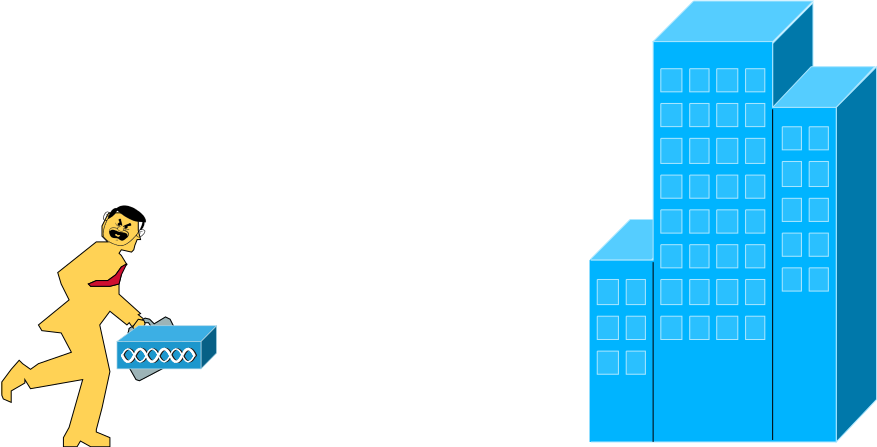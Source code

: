 <?xml version="1.0" encoding="UTF-8"?>
<dia:diagram xmlns:dia="http://www.lysator.liu.se/~alla/dia/">
  <dia:layer name="Background" visible="true" connectable="true" active="true">
    <dia:object type="Cisco - Running man" version="1" id="O0">
      <dia:attribute name="obj_pos">
        <dia:point val="6.421,12.263"/>
      </dia:attribute>
      <dia:attribute name="obj_bb">
        <dia:rectangle val="6.42,12.262;15.726,23.986"/>
      </dia:attribute>
      <dia:attribute name="meta">
        <dia:composite type="dict"/>
      </dia:attribute>
      <dia:attribute name="elem_corner">
        <dia:point val="6.421,12.263"/>
      </dia:attribute>
      <dia:attribute name="elem_width">
        <dia:real val="9.304"/>
      </dia:attribute>
      <dia:attribute name="elem_height">
        <dia:real val="11.723"/>
      </dia:attribute>
      <dia:attribute name="line_width">
        <dia:real val="0.1"/>
      </dia:attribute>
      <dia:attribute name="line_colour">
        <dia:color val="#000000ff"/>
      </dia:attribute>
      <dia:attribute name="fill_colour">
        <dia:color val="#ffffffff"/>
      </dia:attribute>
      <dia:attribute name="show_background">
        <dia:boolean val="true"/>
      </dia:attribute>
      <dia:attribute name="line_style">
        <dia:enum val="0"/>
        <dia:real val="1"/>
      </dia:attribute>
      <dia:attribute name="flip_horizontal">
        <dia:boolean val="false"/>
      </dia:attribute>
      <dia:attribute name="flip_vertical">
        <dia:boolean val="false"/>
      </dia:attribute>
      <dia:attribute name="subscale">
        <dia:real val="1"/>
      </dia:attribute>
    </dia:object>
    <dia:object type="Cisco - AccessPoint" version="1" id="O1">
      <dia:attribute name="obj_pos">
        <dia:point val="12.195,17.918"/>
      </dia:attribute>
      <dia:attribute name="obj_bb">
        <dia:rectangle val="12.194,17.917;17.216,20.111"/>
      </dia:attribute>
      <dia:attribute name="meta">
        <dia:composite type="dict"/>
      </dia:attribute>
      <dia:attribute name="elem_corner">
        <dia:point val="12.195,17.918"/>
      </dia:attribute>
      <dia:attribute name="elem_width">
        <dia:real val="5.02"/>
      </dia:attribute>
      <dia:attribute name="elem_height">
        <dia:real val="2.192"/>
      </dia:attribute>
      <dia:attribute name="line_width">
        <dia:real val="0.1"/>
      </dia:attribute>
      <dia:attribute name="line_colour">
        <dia:color val="#000000ff"/>
      </dia:attribute>
      <dia:attribute name="fill_colour">
        <dia:color val="#ffffffff"/>
      </dia:attribute>
      <dia:attribute name="show_background">
        <dia:boolean val="true"/>
      </dia:attribute>
      <dia:attribute name="line_style">
        <dia:enum val="0"/>
        <dia:real val="1"/>
      </dia:attribute>
      <dia:attribute name="flip_horizontal">
        <dia:boolean val="false"/>
      </dia:attribute>
      <dia:attribute name="flip_vertical">
        <dia:boolean val="false"/>
      </dia:attribute>
      <dia:attribute name="subscale">
        <dia:real val="1"/>
      </dia:attribute>
    </dia:object>
    <dia:object type="Standard - Image" version="0" id="O2">
      <dia:attribute name="obj_pos">
        <dia:point val="11.305,11.868"/>
      </dia:attribute>
      <dia:attribute name="obj_bb">
        <dia:rectangle val="10.921,11.395;14.169,14.54"/>
      </dia:attribute>
      <dia:attribute name="elem_corner">
        <dia:point val="11.305,11.868"/>
      </dia:attribute>
      <dia:attribute name="elem_width">
        <dia:real val="2.48"/>
      </dia:attribute>
      <dia:attribute name="elem_height">
        <dia:real val="2.2"/>
      </dia:attribute>
      <dia:attribute name="draw_border">
        <dia:boolean val="false"/>
      </dia:attribute>
      <dia:attribute name="keep_aspect">
        <dia:boolean val="false"/>
      </dia:attribute>
      <dia:attribute name="angle">
        <dia:real val="30"/>
      </dia:attribute>
      <dia:attribute name="file">
        <dia:string>#/tmp/sabotage.png#</dia:string>
      </dia:attribute>
      <dia:attribute name="inline_data">
        <dia:boolean val="true"/>
      </dia:attribute>
      <dia:attribute name="pixbuf">
        <dia:composite type="pixbuf">
          <dia:attribute name="data">
            <dia:data>iVBORw0KGgoAAAANSUhEUgAAAKIAAAClCAYAAADf9yajAAAABHNCSVQICAgIfAhkiAAAIABJREFU
eJztnXdUFNf3wC9SlioBCwIrRVDQVbEhdmkqRuyMDaPGQoxGIrYYNbKJ3/w0alATY9eIJeiABbvS
NQKKlGBWQEWRBYRgpTeZ3x/M4ApbZnZndheYzzn3HN2dee/ue5eZeW9uAWBhYWFhYWFhYWFhYWFh
YRGPhqoVUDUois549OgRDwCwoqKizlFRUR6PHz/uAQAY2TYcHByyhg0blmhtbZ0D+JhOmzbtXN++
fR8yo3Xro00Y4uvXrz+Ljo72zMjI4D18+NApLy+va0JCwiBl9d+1a9eCIUOGJOrp6VV5e3uHAwAM
GzbsLpfLzVeWDupOqzTEvLw8y1u3bo29fv36hKioqDFv3rxpr2qdJNGnTx+Bo6NjpouLS6KVldUL
Ly+vG+3bty9VtV4sCnDhwoXJzs7OD6DhttpixcvL6xafz//x8ePH3ekfJRZGePr0qd3atWt3WFpa
FoAaGBHdYmlpmT9jxozQM2fOzHz79u1ntA4ei+I8ffrUztvb+wqogbEoU9zc3OJ+/vnnjfSMIovc
5OTkWK1Zs2aHrq5uDaiBYahKOBxOzdy5c0+hKIqUlpYa0jC0LGRZv379VlADI1A30dTUxKZOnXrx
2LFjCxUaYBbppKen9+nUqdN/oAaT3hLk4MGDS+QdaxYxlJWV6W/evPlHTU1NlU9uS5NevXpl7N27
d3lVVRVHvtFnaWTo0KHxoAaT2pKFx+M9io2NHUl99FlAKBRyeTyeANRgIluLfP7559eFQiGX4lS0
XR48eDDQyMioFNRg8lqbaGtrf+Dz+ZsLCgq6UJqUtkZtba2Wg4NDFqjBpLVm4fF4D3Nzc7uSn5k2
BHs7Vq5wOJzqvXv3LiM7P20GJyenf0ANJqitybZt274jNUFtgbVr1+4ANZiUtip8Pj+wpKTEiMRU
tV5+/fXXVaAGk9HWxdXVNfbdu3fGMiesFaPySWClQaysrHJev35tKmvCWh2bNm36H6jBBLDyUXx8
fM5Jn7VWRkVFhR6owcCz0lxOnz49W9rctSrGjh0bAWow6Kw0Fy6XKywuLu4obf5aBbdu3fIENRhw
ViRL7969/5U8g60EHx+f86AGg82KdEFR1EfiJLZ0srOzbUENBpkV2fL5559flzSPLZ4VK1b8Dmow
yKyQltbHf//91wlUP7CsUJCbN2+OET+bLZh9+/YtBTUYXFbIS+/evdPEz2YLBUVRH1NT03egBoPL
inSxt7fP2bp163c1NTXaeXl5rcN38fLly5+z7l0tS/h8/mYJ09kyCQsLmwZqMLCsUBMOh1MjdkJb
IvhrIpUPKivyyaZNm7aImdaWRWJiojOowWCy8qloaGjUT5069UJkZKQ7QENeR2nHP3nypJu4+W0x
8Hi8R6AGA8/KR3F3d48qLCw0E50nPp8fKO2c9evXb4OWSmho6HRQg4FnBTBNTc0PK1eu3BUdHT1a
3Fylp6f3kna+mZlZsbjzWgqUB8zY2LjMysqqVaaVU5Vs3rz5RxJzBQYGBlJDd1tkTEt4ePhEkH/w
oLi42ARFUcTPz+/QsGHDEhVoq00Kl8vNW7du3fbMzMwe5GYMYPny5Xulteng4PCYbFtqA4IgcnvV
3LlzZ7i4NhMSEgYHBwd/gSBIqLu7e4y87bdm8fHxCbty5crnUidHAlevXh0vq/34+HgXedpWGVpa
Wh9AzsFEURQh28/Zs2cRPp8fyOVy2/Tt3NfX93R9fT0dedCl9rN7925/GvpQDvfu3RsECgzq4cOH
F8vbd3h4+EQURX0WL158BEGQ0A4dOrxVRBd1FQ6HUzt58uTw4ODgL7KysuzlHa+mzJo166y0fidM
mHCNrr4Yh8/n80GBQf7222/30K3T8ePH5/P5/MB58+YF6+jo1CminyplxowZ6LVr17zoHh+CvXv3
LpfWv66ubiVTfRPQVt5i1qxZ6JkzZ0jfXpuCIMh5fOuHMSorK3VjYmJcy8rKjKqqqjhRUVFjKioq
9CsrK3Wjo6PdKyoq9JnsXxYdOnR45ebmFmtubv5y5MiRtx0cHDKdnJyU5bJfD1LsoaCgwNzCwqKQ
qc7prLOCKXIygiDnQkND1cI1PTU1te+TJ08ciP+XlpYapaWl9S8sLDRveiyGYRrv37//rLy83KC6
uppTWlpqaGJi8s7ExOStkZFRSdPjORxONY/He2hnZ5cNAGBiYvLGw8Mjul27dgqNn6KMGDHizt9/
/z1C0vcoiiIzZswIY6p/LaYabsn0798/HQDSVa2HMunevftTaYb48OHDvgDAmCG2o6ORFre8Z2mG
l5eX1AVJZmZmTyb7p8UQ8/LyrOhoh0V1KGNBIg1aDJGl5TNhwgSpEXsJCQlDmOxfbQzR0tIyT9U6
tGW0tLQ+mJqavpb0fV5eHqP5t2k3RA0N+RbidnZ2T2lWhYUi/v7+v0v5mtFVPa2GqKWlBe3aydek
mZlZEZ26sLQsaDVEbW1t+PDhA+jo6NDZLIuSmDt37klV9U2rIVZXVwMAAIZRv4oPHjz4Pp26sFDH
3t7+GUi+BTNaZJ5WQ2zXrh1oampCbW0taGtrU3petLGxeUGnLizyoaenJ3YbB6+FyBikDTE5Oblf
UlLSQAlf1wMA1NXVQX19PRgZGUFtbS3pKyPu/cGiBri7u8eK+3zkyJF3JZ3z4sULy4iICPf379/L
nRBeqiHeuHFjrKenZzQAYAMHDkx1dnZ+AACYvr5+ha+v72kURZGXL1+a4QH0ANBwWy4tLaWkhKOj
Y4Zc2rdQEhISBiMIggYFBQWoWpem6Ovri70iampq1hP/Tk1N7bt27drtPXv2fAwAmLW1dd6YMWOi
jI2NS3r16vVo8+bNP75588aEFoWSk5P7a2trS3Sd0tPTa3SCPXHixFxJx5GRptFlrZmMjAxHDodT
CfhvHzdu3E1V6yQKgiBhIGaODh8+vCgnJ8cav2LKnFPRi5PcvHv3zpjL5eZzOBxs0qRJl1EU9cnN
zbUEaHCAvXDhwuSlS5fub1q+Vl9fn7IRamtrVyussAyqq6t1tm/fvtbf3/93gUDA6DtTaQiFQq6F
hUUeNJ+0f9WlYON33323DcTMk5OTU7ro/7lcbsGGDRt+RlEUycnJsaqtrW0XFxc3YunSpfuIY9zc
3GIVUoaISx43btwtWccePXr0Sy6XKxSnPBmZNm3aeYWUlcHFixcn6evrl4v0Wa8qJw1pmXK5XG6u
Kv9ICPAssRLny8vL60ZMTMwoaW0cOnRoEXF8UFDQSrkUuX379nCiEbIDU1JSYgANCxbKhnjgwIGv
5FKUBC9fvuxibGzcLAPZ4MGDk5jqUxL4WEodC01NzdqsrKzuytZNFEmG2K1bt2exsbES3cSagiAI
CgDY9OnT5bvQ4DlPsIEDB6ZQOW/VqlU7QQ5DvH//vqSVuELk5+dbSMtCpuz80F999dVBSbqICh6p
qDLEGSKCIKHl5eWUvNePHTs2X6QN6hAPqzNmzECpnIenMpPn9swIO3bsWCOj3/rs7Gyl5HYRvcuQ
ESoRjXRz7ty5qaK67N+/X6471rNnz7oSbSQnJztRbsDMzOw/AMCOHz8+j8p5u3bt+hYoDDYAYJMm
TQqnrCBJEAQJldW/lZVVDtOLBLz877+ydBGVqKgoNyZ1kkZ6enrjI4S0MNL6+noNFEURFEURoVBo
KeEw4g9LrlgkDACwyMhIVyon1dXVaQCFwQYAjMlgqZ07d64mo4ONjc2z/Px8C6b08PT0jCSjBy71
cj/c00R5ebkuoY+44uLp6ek8BEFCDQ0NywEa8uvEx8cPFtdW3759HwI0bP3IowsGAJhQKJQ6OeHh
4ZOCgoIC8FJmAACgoaFBJcC+vlmjNOPo6EgqK5mBgUEpE3uZGzdupFJrsJ7KYoBhMADAYmJiRot+
KJLzst7b2/tKWlqa1Fsu8bi2ePHiI5R6f/36tVG7du0wfX39aqFQ2Cx38vXr172GDBlyH5oM4tCh
Q+MFAkHP4cOH/930O0mCr6oYJTMzs8eAAQMekNGnf//+yXQaI/6cR/ru8Oeff1J6FGIYDACw8+fP
TyE+WLRo0VEAwFxcXJLI7qYQhoivO8hTXFxsDB8H5xM8PDxiAQAzNTV9xefzAx89euSYn59vsW3b
trXEOfb29k+B5MDn5eVJeq6glezsbNsOHToUk9HJxcUlkY4+6+vrNczNzfPJ9GliYvJaja6EBMSz
HQLwMYuHq6trXE1NjTbZRkQMMZRS72VlZRxCCdErIv6XgS1ZsuQgvmf4Cf/++6+jmZlZIZAYeADA
Bg8efI+SYgry6tWrDhMmTLhCRjfKf71iWLly5S4yfXG53Fx1eaPSBMIQfQAA7O3tc0aPHn2HaiNy
G+K7d+8aS9feuHHjk0IvL1++lFqtUiAQOBgYGIi+wZAoe/fuXUZJMZrA+5W58f7FF1/I7SB6+fLl
CbLaBwBs/Pjx19XUCAFEDBF/u4bJoythiIsWLaL2jNhECcor2oULFx4B2ZPA+CJFGpWVlbo8Hu+h
BN0a5Y8//qD8x1JaWmoIJAy9BZSPEL0iiuodSOWRasmSJYcB5MwmhjtAUjZEFEV9xo4dewtkTIKq
tycAAPLz881Bhp4AgJ05c2YGlXbXrVu3XVabLi4uiWp8JSSoB9wQQ0JCZn799df7PTw8ogAAMzAw
KN+8eTO/srKSI6sRQ0PDKpDzogb4JjN29OjRL8meg7v5k3kwf0NZIeYg9TybkJBAykGisrJSF0i+
bx82bFgCrb+EfhoNUfTDoqKizngdZ2z48OESHWVFIH13beYYa2xs/B4AIDY21p2MxnPmzPnr/v37
znw+P1AoFHb98ccff5B07Lx5806QaZNpQkJCZpI91s3NLYbMq0D8ikEqNiI+Pn6I6NZIS8HMzOy/
5OTkfnw+P7CsrEzqu+eCgoLOxL8dHBwyKXdGrPjc3NxuyzoWd6fCjh8/Pp/4rLq6WhMkXAnU5ZbU
rVs30ttMAA2r24KCgmaZwAgoblxjAICpeRy32CsiFfCrIPF7mW2Az+fztbS0mpXLGjJkyD1oMvCU
l/AMERsbOxIoGg0AYH5+fofFtYe/WZLHBU6lizYZKGyIW7du/Q4a/uByyBzf7NZsa2ubTfw7KyvL
TtrJ69at25qUlOTc9HMbG5vnTT9buXLlr2QUYppLly5Nlee8Q4cOLd61a1ezhdYvv/zyHcgXaqmR
lpbWRx5dlIh8VzMASElJcQYAGDBggEK+n6LLd8rgL7kb//pdXV1jFVGGTj777LM3QOKK1bFjx3cg
/kr3CZ06dSoS+a5+586dq8aMGRNBpo/U1FSJ72pV7K2t0PwDAOjp6VUBAHbo0CG5c6MDvgGJzZ49
+4w854vuP5mYmLxRBxd4EUjdRvl8fuCTJ0/seTxeBvGZnp5euWhDuHd54zlEIUVRV3lp8uHDB7FR
lH/88cey9u3bvxUIBA7ivlcCGABgN2/e9JTn5Li4uEb/S0meOaTIyMjoDgCYoaFhhTznixriL7/8
slZuRShy48aNcSSMnpQhJiYmNg4giqLIokWLjjVtOzk5uZ+enl45h8Op+umnn34QOV5q3AdIeWYm
znV2dqblvTdVqqqqtAAfo2fPnlnL04arq+sdAMD69++fprBC+F4XhhcOpITogqe2tlZp6ZHxWNr6
AwcOLJF0zJw5c/4CGUbi4ODwhGyfpaWl+kKh8JMVNR7xKG3FnN2sIQBIS0tzMjAwqACA+gcPHvQn
qwOdZGRk2IECc4dfxTEAwLZs2bJRYYV+/vnnDQCAde7c+VV1dTWlrEoxMTHEyrS+rq5OU2FlKIDv
EWKS9jPJXK3w364Q06ZNuyCubVNT03fitrFE9VJ2PI0oV65c8YKP+lLmhx9+2AIAGJfLzadFoRcv
XjTGHIjuE5KhoqKCA/jlPTMzU+rKmwnwKyLWo0ePzLS0tL5Nvw8MDOSDBCPkcrkv5e1XIBD04vP5
PxF1jidNmnSpSftiQ1nx2zrxbKrS99CK7v8ZGhpWAgC2bNmyfbQphb/GoXSrEqEeALDQ0NBptClE
gaNHj36Jr5DrFy1adEQgEPQivisoKDAXXYSIysWLFycBAFy6dMk7ICBgFwCAr6/vX8uXL/9DVp+P
Hz/uRqRoGTBgwD98Pp+/Z88e/+Dg4HknT56c2/RKGB8fP4TYc+Vyubk3b970oOv3y4sihrhnzx5/
4tyUlBTqAVOSSElJ6Uc07OnpGUP2PDyYhtgUZbSIjyy2bNmy0dra+gUAYOPGjYtAURQpKyszAAAI
CgoKGDFiRMK4ceMiVq9evTM7O9v29evXpkQkY3Bw8Hx7e/tsQ0PDMjK3S6FQaIGiKPLixQtr3HDr
AQDT0dHBEAQ598MPP2wJDAz8cc6cOSG2trZCgIYMCqdPn57F6CBQQNQQqcydQCDoZWxsXAYA2Nat
W9fTrti6det+gY+3DT6Zc0TjialGAzIFiqLTiZgaLS2tGj6fz79z506jZ3RhYaEZn88P7NKly1sA
wGJiYjzNzc1fAQAWHh4+gUwfxHO16DidOnXKF69l98mV193dPebUqVNzaPyJtPDXX3/NBBE98TdR
UiksLOyML7KwUaNG/c2YcqKJecLCwiT+laSlpfUl0pUQsmDBguOMKUaRqqoqHRRFfZYvX74Xr87e
7NY8ffr08Fu3bo3n8XjZ5ubmRVT2QPHQ0YdaWlpYfHx8syz8kvYN1QnCh1BU8Hw4Ynn27JnN4MGD
G+OCkpKSBjCmXFFRUWcrK6tcorOFCxceq6io0CW+r62tbYdv8zQqz+FwagDocb1niqqqKs758+en
HTt2bJFoSCmPx3sCQN0fUeT8h46Oji2v4DZ8vOjMnDnzrOhz9KRJky4/efLkk4WnGMdZ5hdaBQUF
5hMnTrxMdKqjo1MzcuTIuwMGDPhHVBljY+OS06dPz/ryyy+PAgA2efLkS4wrRyMHDx70A5Bv/5Qg
JSWlL0BDednS0lJDFEWnoyjq8/XXX+9HECQMQZDQMWPGRNrb2z/r0KHDa3Nz85cuLi73EAQ5iyAI
umPHjtUXLlyYTN+vIg9hiLhbH9fPz++TVCkdOnR46+3tfdXExKSE+MzIyKhC6av9oKCglV5eXjdE
lQNoiMEQdQpAUXQaAGB6enrNvHPUlcLCQrOOHTuWLFmy5JCiba1bt24ryNivJCPjx4+/sX///qWK
6kMWNze3OADAoqKiXInPHj165Dhnzpy/tLS0akV1s7Gxeb5q1aqdOTk5zQLxlUpWVpa9pEB8hf3R
VADxeCEQCBwVbau4uNgUaDBEQng8Xoa4PVG60dbWrgEpc1ZVVaV19+5dl/Lycj1Jx6gViYmJAwEf
xOfPn1urWh+SYI6OjtS9iSUwY8aMswCAbdiw4X8hISEzURSd8eDBg/54WEEznj9/bh0WFjZ97969
yxAECTUyMiqDJgaphO0w4l18q0It3haQAX8bROviSmQBJzcHDx5cQuSZIYSpgPza2lpNAKg3MjJ6
z0T70mB0O0FTU7MO/yejNTro4NmzZ90AAMQVB1clX3311eGMjAyHyZMnN2ZOc3V1vXPu3DnaY15C
QkJmA4AG/pzYevD3998NAJiVlZVQ1bqIIzIy0t3f3/93/K2R6O2PFqeDnj17Zjk4OGTR0RYAwE8/
/bQJoPGdeB5VZxRZ4Bvxar3lJhdNkneqBQUFBV1kxR8PHDgwLSsry16RfojfTvdjydq1axvfdB07
dmwBnW2vXr06CACwFStWSCsO2fJISEhwBnzQ0tPTe8k6nimqqqo4+/fvXzp06NBm8ddOTk4PEQQJ
CwkJmZmYmDh4ypQp4Vwut/jw4cNyu7jjmb0wHo/3b35+frOsaqLExcWNOHv2rI+fn99BBEFCEQRB
if1EPz+/gyiK+ogmwhQKhRbm5uYFAIDhbzRog/CcOXv2rMoy1jKJwhFhirB69epfoYnxGRsbv8VD
AZq5qBUVFXUmXlP27t07IzQ0lLTekZGRbrhXMsbj8R5KciwVCASOmzZt2mJkZNRYb0WWiK6WRe80
7969MyarHwlofTRRK4gYYmWmGiktLTXYuHHj/0TLWhgZGZUGBAQEkUkL/ObNGxM+n8/ncrmF0PA2
4RX+RuTC7t27V54+fXrOoUOHlmzZsuUHBEHCJk6ceIV4pQkAWEBAwK+vXr36pPJSfHy8y+rVq3c6
OzsnA0njayqbNm36H2HceH0a2m79mZmZ9kQ/8oYIqDVELmtlPQDfuXNneBPHi3pFJuvatWte8+fP
DwYZRjJ8+PB4cZ5GKIr62NjYyF2HpqkQnj0IgpwFAMzOzu6ZvL+tiZ4t7gUEJdasWbMDGp5nKJXL
kIc///xzAYisKtevX/9/UhKNy0VcXNxIIol5aGioj7j820lJSQP8/PwOGxkZVQBNBkiIrq5ujUAg
6Lls2bI/gEbDIUKADQwMyuhoT+1Q1l/asmXL9hP9jBw58ray05tcvXr18zVr1uy0sLAglZ1WEXFw
cMg5c+bMHOL/2dnZNorqL3LnYjyltErIzc21AHzAkpOT+zHRh6gLmrKD+f/8888F1tbWtN16yQqe
TBQDAIwOTx1PT88oAMDwK63SYTzU08rKqoD4d3Z2dncAUDzWVQShUMjt1q3bRgAABEHOUVnlyqKu
rk4zIyOjR3Z2tn1NTQ0HALDU1NQBT58+7ZGdnd0jJSWl75dfks7eRytxcXGN2dpqa2tJ57WW0t4I
AIDRo0fH7ttHX9wTWZQSc+zr6/vX6dOn50RFRY0BAFqTMe3evXtVbW2ttr6+fjlVI8zLy7M4cuSI
HwDA+/fv29++fds1LS3NifCk1tJSWkg2ZfA7DS2UlJQYtm/fXhsAoGPHjsV0tat24NkeMG9v7+t0
t42nd8MePnzYW9pxJSUlhiEhITMRBAnr16+fzNTFLUma5junyvbt24lyceqcoUxxampqNAEA09HR
qZN5MAXwbAhSt4aSkpL6IwgSKrrP19oEz90tN2PGjIkCAMzNzS1GkXZaBMSVKyIigrbYXWKRsm/f
vq/Fff/bb799A2pgKEoQRcEAFAuPUBSlRZUNGjQoGQAgIiJiHN1td+zY8VXTz+bOnXvK39+/db28
F8PAgQOTFTn/3r17jWWKp02bpjKvG6UZ4ogRI24DAOzatWs1031du3Zt3KlTp3yZ7kcdmDhxokLB
aenp6Y0ZGfr27StQXCP5UJohOjk5pQI0hJ7SsQHbhE8cbzdu3LiD5vbVFk9PzwhFzo+NjfUAAMAL
+6gMpRniqFGj4vEFA0RGRiq0yiMgthqKi4sbiznu2rUrIDU1Vd1TAtOCtbX1ixEjRihUKuPevXsu
AACjRo2KpUWploC3t/cVkLHKpQLuoYwhCCJagFzVCwelydy5c+Uu1QbwMU4HQPU5ipSaAmPw4MGJ
AAD3798nVURHFhwOp8be3j47OTl5AADAP//8ozLnW1G6du0qPHLkyCIURad369aNFu8YcXh7e19W
5Pzr16+PJ/6Nv+JrG1y6dKmxYOLz58+t6GgTQZBzAIDduHFjbBMHC5XI4sWLPymDQTgTMCGiRdvl
Yfny5XsB1CvZvtIgMnKtX79+Kx3t3bp1yxMAMB6P94RqsW4qIurYKxQKLf38/A6Ifu/g4JB57dq1
ZltTTBkil8tVOCBtyJAhSQCAnTx5sk3sMHzCqlWrdgIApqGhQdvrJHxSMHNzc0ZcsCQ51hLVWFes
WPGbJN2mTJlykQmdVq1apVDdmhcvXnABGpNltT0KCgq6AD6YdMVGNM1ERrdIc7OS9RuIOwDdoujY
EWOmLhXBVEKPHj2yAADz9/eXeCWhAp5/R54yZKRE3oi+6OjoUQzqpRB4pViVFXFXC4iHZAcHB9py
CJ48ebLRY5lu6d+/f6o8OnXu3LmQCX1Wr169Ux59CEQL8tCRcKrFcvHixYmADwSdMSVeXl7XgYGJ
BwBs6dKl+6nowuRqOSMjQ6GKVBs2bPgZADBLS0u1zMChVLp3754FANi2bdu+o6tNoVBoweVyGzPb
0i2dOnV6o6Wl9ckzn4uLy308MD509uzZIQiChHK53DymdMATZyoEHvnXWLKtTUMEiQ8fPvwene2m
pKT0AYaMQB1EXJ0WKuC18TAAwK5evTpe1vFtAg6HUwU03GqaQqT8aG0imhFMXoiMsLa2toy98Wlx
EM9R33//PS2b26LweLxWFQ7Qrl07hb3bBQJBD6I9SSXi2iRHjx79EvCByc3NpTUOmSg1AUo2GKaE
jnyI27dvXwsAmImJyWtF22p1EIW3v//++/9jon0mV6/KkK5du+bSlZQTL9SIbd68mU9He3Si8kyu
s2bNOnPmzJmZtra2uUzl2t62bdu69evX/8JE2+KwsbF5ThQ6MjExeauhoYG9efPGFADgv//+63zi
xIl5ZWVlhiBj/H///fdvVqxYQUvAe2ho6HTC/U4gEPTk8Xi05QpvFeCrQAzgY0FGJlCGZ86aNWt2
UKlU9fjx424oivo0ESQpKWmg7LOpQRSrdHd3j6a77VZDjx49MgEaUscx2c/ly5fHAwOv3ObOnXua
Sb0VBd+VwAAAy8jIaLtvUmQRFRU1GvCBYnpvSyAQOPj6+p4CGgwQQZAwVVWap8KoUaPuAgA2evTo
WFXrovZ4eHhEAgDWp08fpUSSCQQCx4CAgGbZZGVJnz59Hm7btu07KtnGUlJSnAICAoJmz54dQvfv
kAXua4gBAHb//n3ab/mtjrCwsGmAD9jNmzdpCa4iQ2pqah8ih6M0mTJlSnhsbOwoqu3jixYMoCGd
MW2Kk4RIWurs7Hxf2X23WPCYFmzy5MkKxWLIS0REhAeKokhwcPC84ODgeURCTnlSeoSHh08UzVwb
EBAQVFhY2Jl+rSWDZ7DFAAA7f/487XVZWi25ubldAR84ea4+6kJ6enpvwH/H1KlTL6hCB3xRggEA
5urqGqMKHVo0ixYtOgINt7GM8vJyfVXrQxWBQOBoYWEhXLhw4TFlFHHgvQrqAAADiElEQVSUBBFU
Zm5unt+mfQ7lRSgUcvF4FmzNmjUKOYAqm+fPn1v7+vqeUHWA/8mTJ+cCfjXEX6OyyINoHZG7d+8O
VbU+LQ0imMzV1ZXdvFYEoVBoYWVllQMAWPfu3bOVnZi9pfLy5csuPB5PAACYjY0N6+ZFB3gpWGLF
uUvV+rQEli9fTpS8qE9JSXGSdTwLSb755pvf4eOzzkJV66POiIbUfvvtt7tVrU+rY+TIkbcBH+BW
WSOOBnCvGgxAtVlfWz08Hu9fwAeaindLa+fJkyd2/fr1S4WPRkhrSV6WJmRkZPSws7N7AgCYpaVl
wYkTJ+aqWidVc/78+SnE6lhXV7eCNUIlUVZWpifq+j9z5szWWapLBgKBoCeevYt4D14fHBzc5v8w
lYpQKLQYNGhQY/Fva2vr3KCgoABV66UM7ty5M3z+/PknNDQ0Gh0xJk6ceJl9VFEhKIr6WFtb5wA+
IV26dCkKCAjYlZCQQEsCUHUhOTm5P5/PD8RTszQa4Pjx46/j21ss6kBgYGDjlgUhVlZWwmPHji1Q
qWIKUFdXp/nbb7+tMDQ0bFZid+jQoXeZKqzJoiBCodDi+++//9nW1vY5iExa+/btSxEECd2zZ8+K
8PBw78rKSl0VqyqWiIgIj+Dg4C8WLFhwfNCgQY0rYEJsbW2fr1y5cheeoYGlJXDu3LnJgwYNSgIJ
zq2urq5xfD4/UFWpNj58+NDuwIEDX/H5fP6AAQPSJekJANjChQuPRkVFuapCT1Wg8nBSJhAKheYo
is5MTEwcFhMT4/7q1asO4o7T19cv9/DwiNXV1a3S1tauHThwYFLXrl1zie81NTXr7ezsntra2uYY
GxuXND2/vr5eo6CgwDw9Pb1vWVmZkeh3kZGRY9++fWsKAFBWVmYYGRnpJqmcrZ6eXtWYMWNumZub
v/T09Lzl4eERbWpq+k6xUWhZtEpDbEpJSYlBdHS0a0ZGBi8lJWVQUVGR2e3bt0fiXyttDHR0dKq9
vb2vaWpqfhg1alSsmZlZkYuLyz288Hibpk0YoiQ+fPigceLEiS9evHhhAwCQlZXleOnSpUnl5eUG
irTbuXPn4sWLFx/S0dGp0dDQwDw9PW/RnfWstdGmDZEMdXV1mm/fvm1fUlJiVF1dzamtrdXR1NSs
43A4NTo6OjUdO3Z8a2BgUKFqPVlYWFhYWFhYWFhYWFhYWFhYWBjk/wGO4h5VImy39wAAAABJRU5E
rkJggg==</dia:data>
          </dia:attribute>
        </dia:composite>
      </dia:attribute>
    </dia:object>
    <dia:object type="Cisco - Generic Building blue" version="1" id="O3">
      <dia:attribute name="obj_pos">
        <dia:point val="35.849,1.7"/>
      </dia:attribute>
      <dia:attribute name="obj_bb">
        <dia:rectangle val="35.847,1.699;50.202,23.75"/>
      </dia:attribute>
      <dia:attribute name="meta">
        <dia:composite type="dict"/>
      </dia:attribute>
      <dia:attribute name="elem_corner">
        <dia:point val="35.849,1.7"/>
      </dia:attribute>
      <dia:attribute name="elem_width">
        <dia:real val="14.352"/>
      </dia:attribute>
      <dia:attribute name="elem_height">
        <dia:real val="22.048"/>
      </dia:attribute>
      <dia:attribute name="line_width">
        <dia:real val="0.1"/>
      </dia:attribute>
      <dia:attribute name="line_colour">
        <dia:color val="#000000ff"/>
      </dia:attribute>
      <dia:attribute name="fill_colour">
        <dia:color val="#ffffffff"/>
      </dia:attribute>
      <dia:attribute name="show_background">
        <dia:boolean val="true"/>
      </dia:attribute>
      <dia:attribute name="line_style">
        <dia:enum val="0"/>
        <dia:real val="1"/>
      </dia:attribute>
      <dia:attribute name="flip_horizontal">
        <dia:boolean val="false"/>
      </dia:attribute>
      <dia:attribute name="flip_vertical">
        <dia:boolean val="false"/>
      </dia:attribute>
      <dia:attribute name="subscale">
        <dia:real val="1"/>
      </dia:attribute>
    </dia:object>
  </dia:layer>
</dia:diagram>
